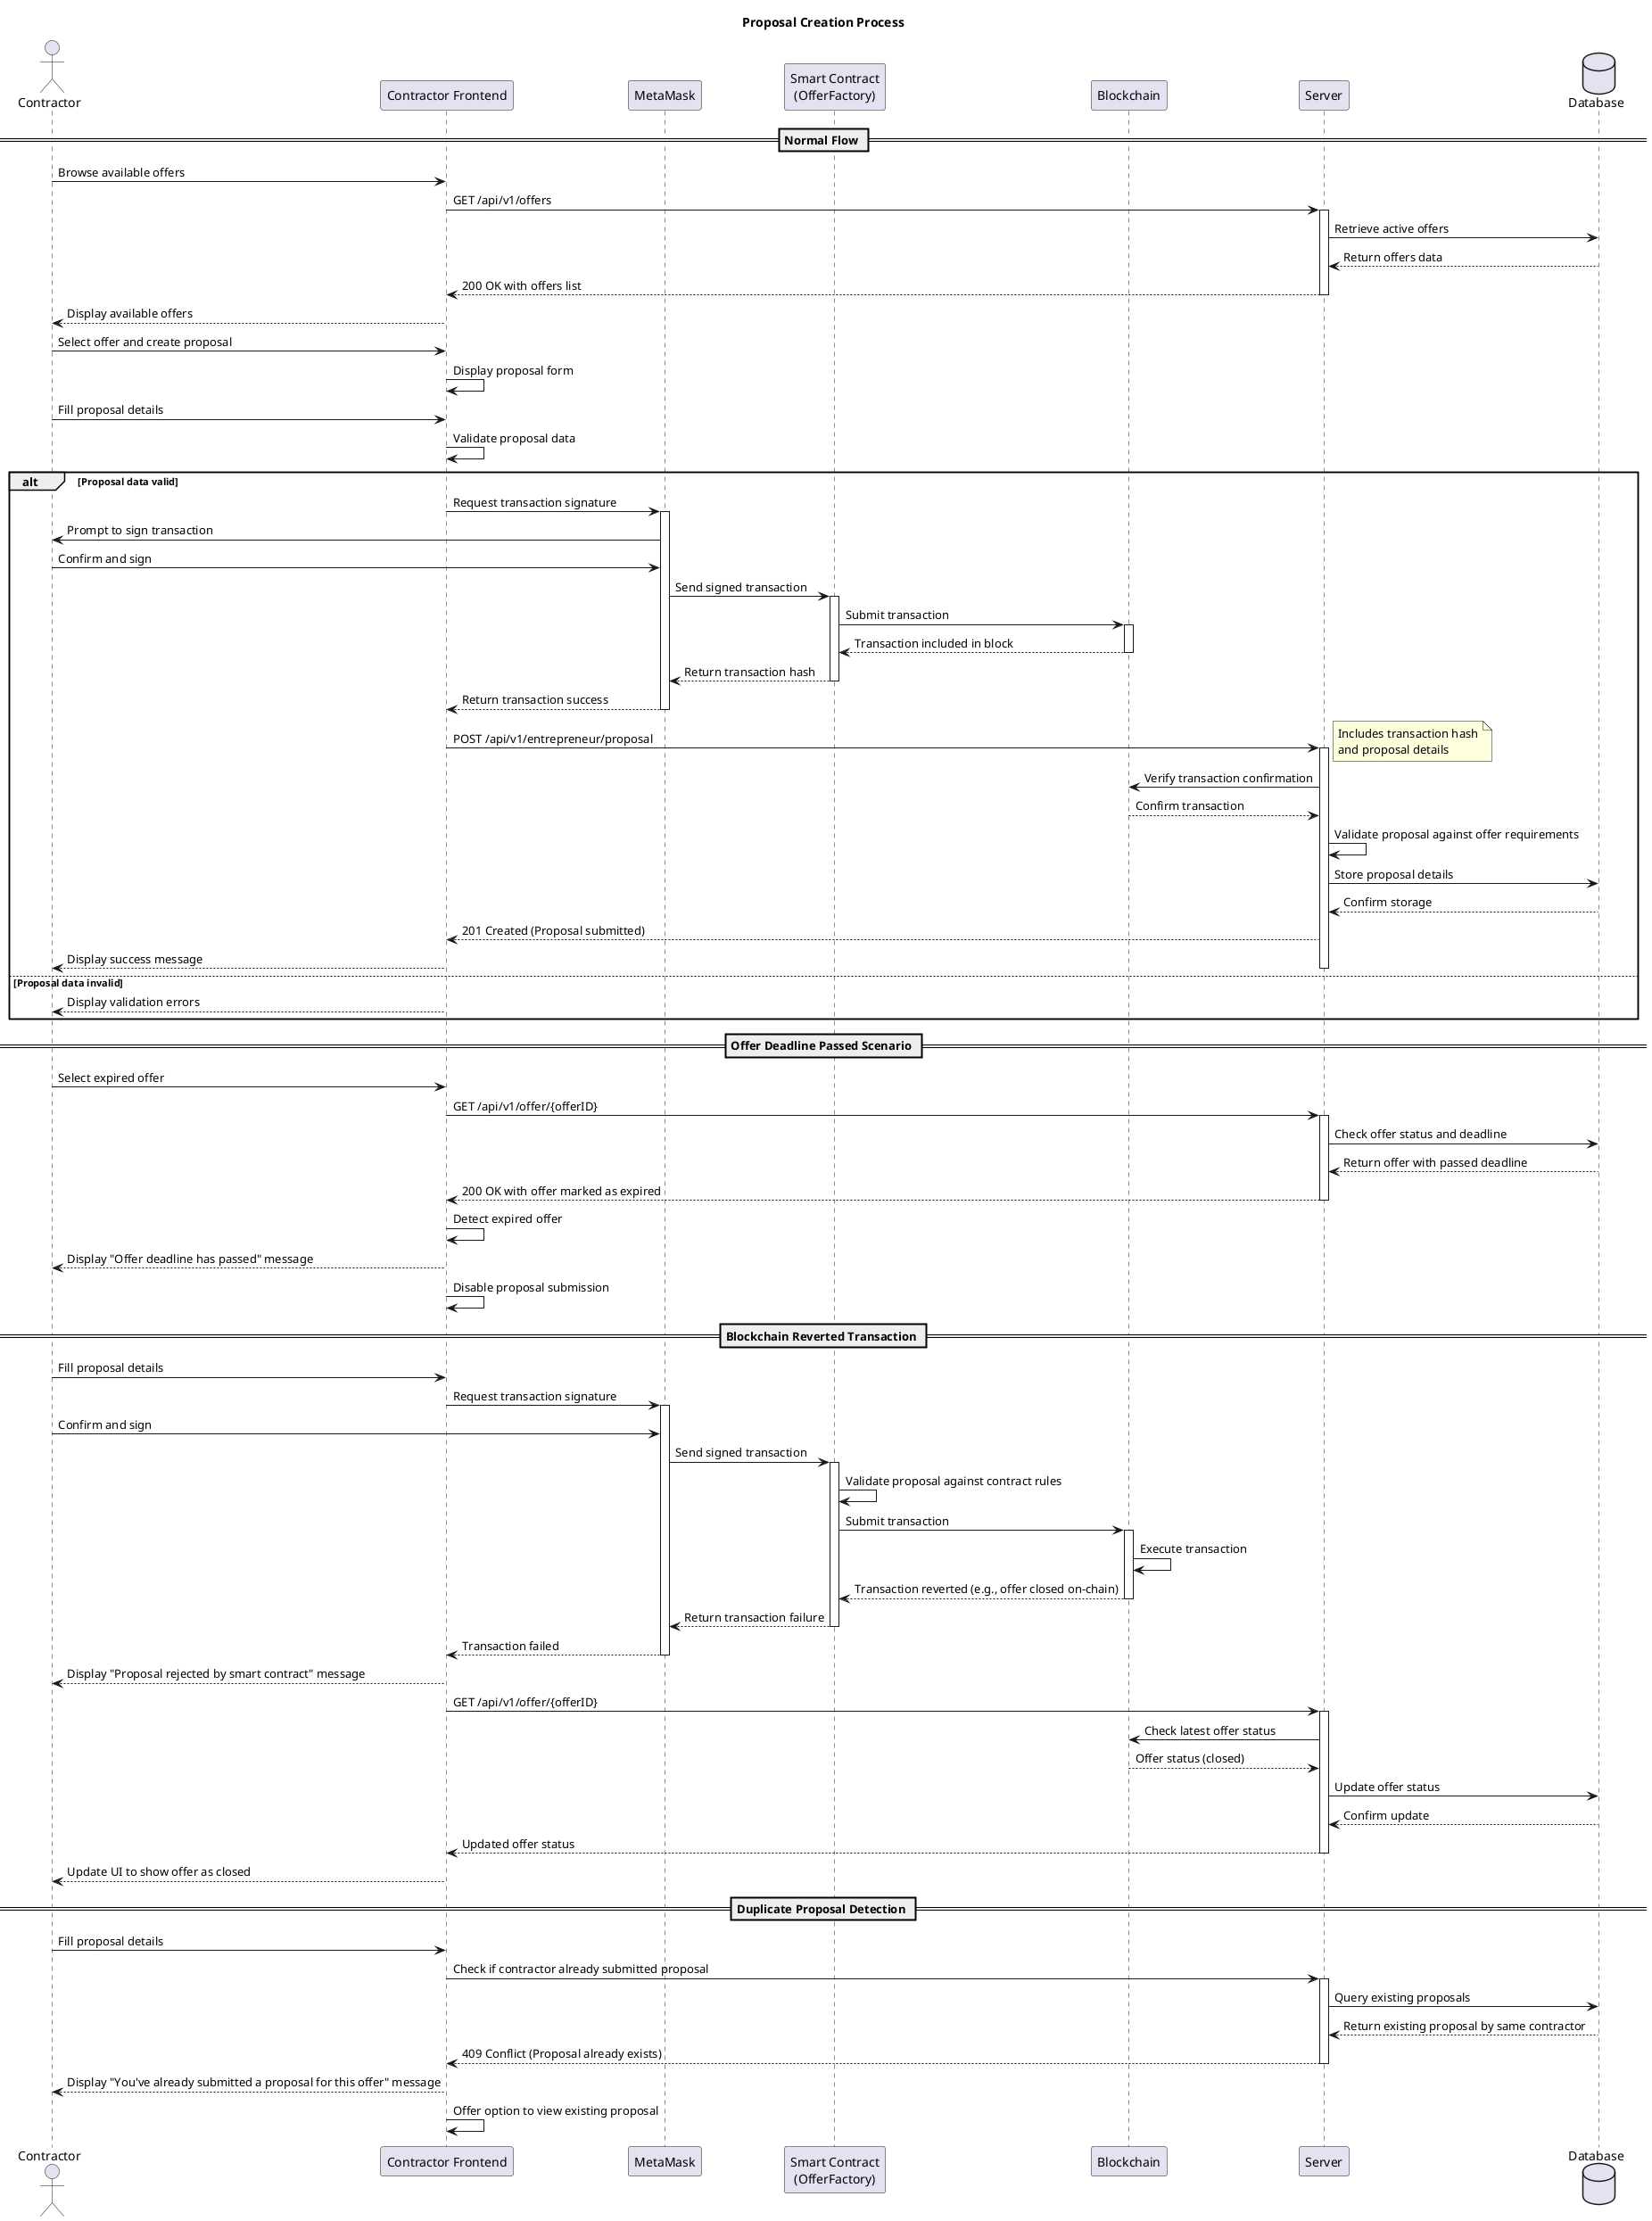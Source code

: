 @startuml proposal_creation_sequence

actor Contractor
participant "Contractor Frontend" as Frontend
participant "MetaMask" as MetaMask
participant "Smart Contract\n(OfferFactory)" as Contract
participant "Blockchain" as Blockchain
participant "Server" as Server
database "Database" as DB

title Proposal Creation Process

== Normal Flow ==
Contractor -> Frontend: Browse available offers
Frontend -> Server: GET /api/v1/offers
activate Server
Server -> DB: Retrieve active offers
DB --> Server: Return offers data
Server --> Frontend: 200 OK with offers list
deactivate Server
Frontend --> Contractor: Display available offers
Contractor -> Frontend: Select offer and create proposal
Frontend -> Frontend: Display proposal form
Contractor -> Frontend: Fill proposal details
Frontend -> Frontend: Validate proposal data
alt Proposal data valid
    Frontend -> MetaMask: Request transaction signature
    activate MetaMask
    MetaMask -> Contractor: Prompt to sign transaction
    Contractor -> MetaMask: Confirm and sign
    MetaMask -> Contract: Send signed transaction
    activate Contract
    Contract -> Blockchain: Submit transaction
    activate Blockchain
    Blockchain --> Contract: Transaction included in block
    deactivate Blockchain
    Contract --> MetaMask: Return transaction hash
    deactivate Contract
    MetaMask --> Frontend: Return transaction success
    deactivate MetaMask
    Frontend -> Server: POST /api/v1/entrepreneur/proposal
    note right: Includes transaction hash\nand proposal details
    activate Server
    Server -> Blockchain: Verify transaction confirmation
    Blockchain --> Server: Confirm transaction
    Server -> Server: Validate proposal against offer requirements
    Server -> DB: Store proposal details
    DB --> Server: Confirm storage
    Server --> Frontend: 201 Created (Proposal submitted)
    Frontend --> Contractor: Display success message
    deactivate Server
else Proposal data invalid
    Frontend --> Contractor: Display validation errors
end

== Offer Deadline Passed Scenario ==
Contractor -> Frontend: Select expired offer
Frontend -> Server: GET /api/v1/offer/{offerID}
activate Server
Server -> DB: Check offer status and deadline
DB --> Server: Return offer with passed deadline
Server --> Frontend: 200 OK with offer marked as expired
deactivate Server
Frontend -> Frontend: Detect expired offer
Frontend --> Contractor: Display "Offer deadline has passed" message
Frontend -> Frontend: Disable proposal submission

== Blockchain Reverted Transaction ==
Contractor -> Frontend: Fill proposal details
Frontend -> MetaMask: Request transaction signature
activate MetaMask
Contractor -> MetaMask: Confirm and sign
MetaMask -> Contract: Send signed transaction
activate Contract
Contract -> Contract: Validate proposal against contract rules
Contract -> Blockchain: Submit transaction
activate Blockchain
Blockchain -> Blockchain: Execute transaction
Blockchain --> Contract: Transaction reverted (e.g., offer closed on-chain)
deactivate Blockchain
Contract --> MetaMask: Return transaction failure
deactivate Contract
MetaMask --> Frontend: Transaction failed
deactivate MetaMask
Frontend --> Contractor: Display "Proposal rejected by smart contract" message
Frontend -> Server: GET /api/v1/offer/{offerID}
activate Server
Server -> Blockchain: Check latest offer status
Blockchain --> Server: Offer status (closed)
Server -> DB: Update offer status
DB --> Server: Confirm update
Server --> Frontend: Updated offer status
deactivate Server
Frontend --> Contractor: Update UI to show offer as closed

== Duplicate Proposal Detection ==
Contractor -> Frontend: Fill proposal details
Frontend -> Server: Check if contractor already submitted proposal
activate Server
Server -> DB: Query existing proposals
DB --> Server: Return existing proposal by same contractor
Server --> Frontend: 409 Conflict (Proposal already exists)
deactivate Server
Frontend --> Contractor: Display "You've already submitted a proposal for this offer" message
Frontend -> Frontend: Offer option to view existing proposal

@enduml